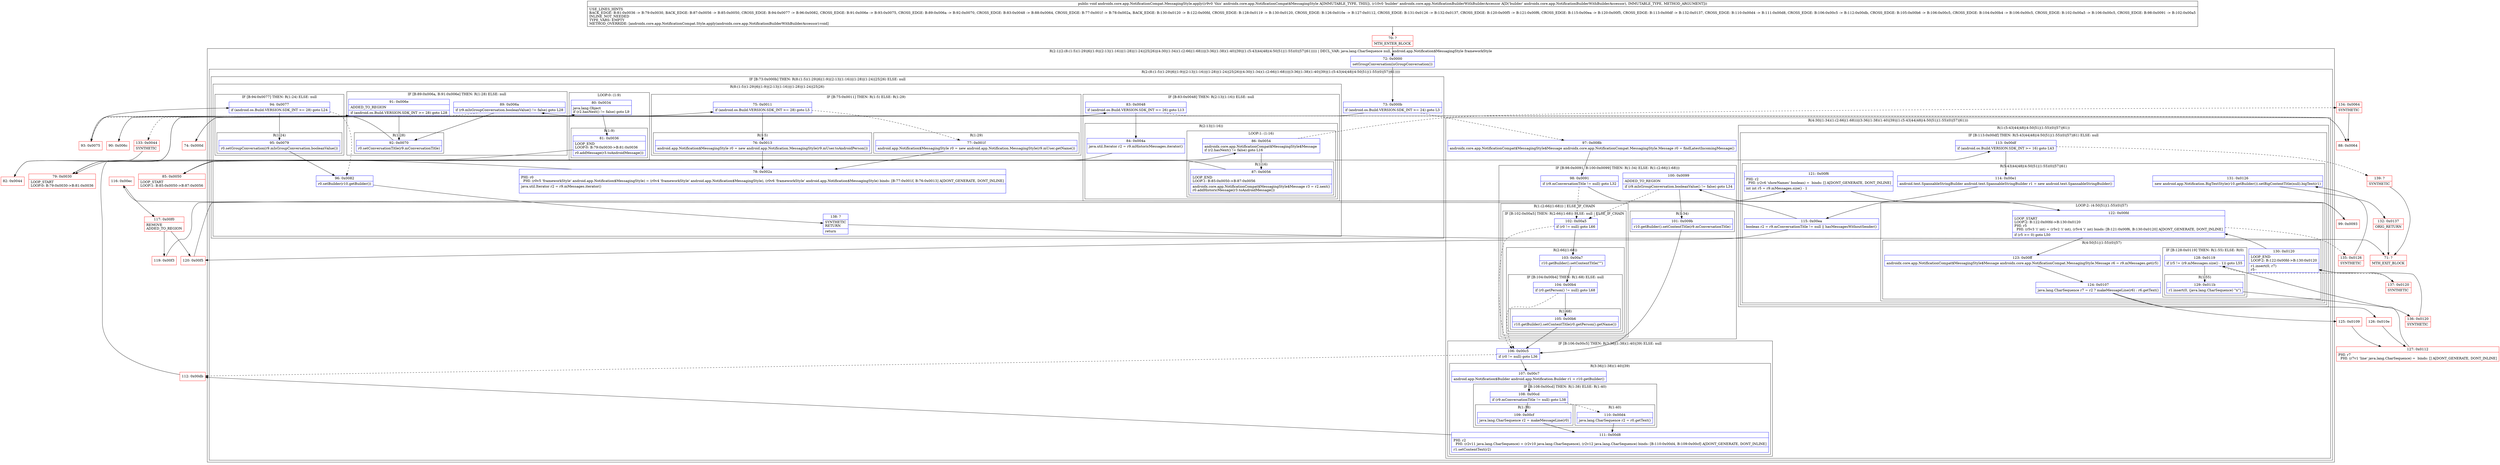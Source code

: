 digraph "CFG forandroidx.core.app.NotificationCompat.MessagingStyle.apply(Landroidx\/core\/app\/NotificationBuilderWithBuilderAccessor;)V" {
subgraph cluster_Region_403753938 {
label = "R(2:1|(2:(8:(1:5)(1:29)|6|(1:9)|(2:13|(1:16))|(1:28)|(1:24)|25|26)|(4:30|(1:34)(1:(2:66|(1:68)))|(3:36|(1:38)(1:40)|39)|(1:(5:43|44|48|(4:50|51|(1:55)(0)|57)|61))))) | DECL_VAR: java.lang.CharSequence null, android.app.Notification$MessagingStyle frameworkStyle\l";
node [shape=record,color=blue];
Node_72 [shape=record,label="{72\:\ 0x0000|setGroupConversation(isGroupConversation())\l}"];
subgraph cluster_Region_47518412 {
label = "R(2:(8:(1:5)(1:29)|6|(1:9)|(2:13|(1:16))|(1:28)|(1:24)|25|26)|(4:30|(1:34)(1:(2:66|(1:68)))|(3:36|(1:38)(1:40)|39)|(1:(5:43|44|48|(4:50|51|(1:55)(0)|57)|61))))";
node [shape=record,color=blue];
subgraph cluster_IfRegion_1510437309 {
label = "IF [B:73:0x000b] THEN: R(8:(1:5)(1:29)|6|(1:9)|(2:13|(1:16))|(1:28)|(1:24)|25|26) ELSE: null";
node [shape=record,color=blue];
Node_73 [shape=record,label="{73\:\ 0x000b|if (android.os.Build.VERSION.SDK_INT \>= 24) goto L3\l}"];
subgraph cluster_Region_1486332063 {
label = "R(8:(1:5)(1:29)|6|(1:9)|(2:13|(1:16))|(1:28)|(1:24)|25|26)";
node [shape=record,color=blue];
subgraph cluster_IfRegion_1187495428 {
label = "IF [B:75:0x0011] THEN: R(1:5) ELSE: R(1:29)";
node [shape=record,color=blue];
Node_75 [shape=record,label="{75\:\ 0x0011|if (android.os.Build.VERSION.SDK_INT \>= 28) goto L5\l}"];
subgraph cluster_Region_747109532 {
label = "R(1:5)";
node [shape=record,color=blue];
Node_76 [shape=record,label="{76\:\ 0x0013|android.app.Notification$MessagingStyle r0 = new android.app.Notification.MessagingStyle(r9.mUser.toAndroidPerson())\l}"];
}
subgraph cluster_Region_255518557 {
label = "R(1:29)";
node [shape=record,color=blue];
Node_77 [shape=record,label="{77\:\ 0x001f|android.app.Notification$MessagingStyle r0 = new android.app.Notification.MessagingStyle(r9.mUser.getName())\l}"];
}
}
Node_78 [shape=record,label="{78\:\ 0x002a|PHI: r0 \l  PHI: (r0v5 'frameworkStyle' android.app.Notification$MessagingStyle) = (r0v4 'frameworkStyle' android.app.Notification$MessagingStyle), (r0v6 'frameworkStyle' android.app.Notification$MessagingStyle) binds: [B:77:0x001f, B:76:0x0013] A[DONT_GENERATE, DONT_INLINE]\l|java.util.Iterator r2 = r9.mMessages.iterator()\l\l}"];
subgraph cluster_LoopRegion_1814988642 {
label = "LOOP:0: (1:9)";
node [shape=record,color=blue];
Node_80 [shape=record,label="{80\:\ 0x0034|java.lang.Object \lif (r2.hasNext() != false) goto L9\l}"];
subgraph cluster_Region_231049667 {
label = "R(1:9)";
node [shape=record,color=blue];
Node_81 [shape=record,label="{81\:\ 0x0036|LOOP_END\lLOOP:0: B:79:0x0030\-\>B:81:0x0036\l|r0.addMessage(r3.toAndroidMessage())\l}"];
}
}
subgraph cluster_IfRegion_1756582844 {
label = "IF [B:83:0x0048] THEN: R(2:13|(1:16)) ELSE: null";
node [shape=record,color=blue];
Node_83 [shape=record,label="{83\:\ 0x0048|if (android.os.Build.VERSION.SDK_INT \>= 26) goto L13\l}"];
subgraph cluster_Region_335542064 {
label = "R(2:13|(1:16))";
node [shape=record,color=blue];
Node_84 [shape=record,label="{84\:\ 0x004a|java.util.Iterator r2 = r9.mHistoricMessages.iterator()\l\l}"];
subgraph cluster_LoopRegion_192051130 {
label = "LOOP:1: (1:16)";
node [shape=record,color=blue];
Node_86 [shape=record,label="{86\:\ 0x0054|androidx.core.app.NotificationCompat$MessagingStyle$Message \lif (r2.hasNext() != false) goto L16\l}"];
subgraph cluster_Region_710442118 {
label = "R(1:16)";
node [shape=record,color=blue];
Node_87 [shape=record,label="{87\:\ 0x0056|LOOP_END\lLOOP:1: B:85:0x0050\-\>B:87:0x0056\l|androidx.core.app.NotificationCompat$MessagingStyle$Message r3 = r2.next()\lr0.addHistoricMessage(r3.toAndroidMessage())\l}"];
}
}
}
}
subgraph cluster_IfRegion_1485104322 {
label = "IF [B:89:0x006a, B:91:0x006e] THEN: R(1:28) ELSE: null";
node [shape=record,color=blue];
Node_89 [shape=record,label="{89\:\ 0x006a|if (r9.mIsGroupConversation.booleanValue() != false) goto L28\l}"];
Node_91 [shape=record,label="{91\:\ 0x006e|ADDED_TO_REGION\l|if (android.os.Build.VERSION.SDK_INT \>= 28) goto L28\l}"];
subgraph cluster_Region_875482773 {
label = "R(1:28)";
node [shape=record,color=blue];
Node_92 [shape=record,label="{92\:\ 0x0070|r0.setConversationTitle(r9.mConversationTitle)\l}"];
}
}
subgraph cluster_IfRegion_754556941 {
label = "IF [B:94:0x0077] THEN: R(1:24) ELSE: null";
node [shape=record,color=blue];
Node_94 [shape=record,label="{94\:\ 0x0077|if (android.os.Build.VERSION.SDK_INT \>= 28) goto L24\l}"];
subgraph cluster_Region_1168921944 {
label = "R(1:24)";
node [shape=record,color=blue];
Node_95 [shape=record,label="{95\:\ 0x0079|r0.setGroupConversation(r9.mIsGroupConversation.booleanValue())\l}"];
}
}
Node_96 [shape=record,label="{96\:\ 0x0082|r0.setBuilder(r10.getBuilder())\l}"];
Node_138 [shape=record,label="{138\:\ ?|SYNTHETIC\lRETURN\l|return\l}"];
}
}
subgraph cluster_Region_1316988409 {
label = "R(4:30|(1:34)(1:(2:66|(1:68)))|(3:36|(1:38)(1:40)|39)|(1:(5:43|44|48|(4:50|51|(1:55)(0)|57)|61)))";
node [shape=record,color=blue];
Node_97 [shape=record,label="{97\:\ 0x008b|androidx.core.app.NotificationCompat$MessagingStyle$Message androidx.core.app.NotificationCompat.MessagingStyle.Message r0 = findLatestIncomingMessage()\l}"];
subgraph cluster_IfRegion_988879835 {
label = "IF [B:98:0x0091, B:100:0x0099] THEN: R(1:34) ELSE: R(1:(2:66|(1:68)))";
node [shape=record,color=blue];
Node_98 [shape=record,label="{98\:\ 0x0091|if (r9.mConversationTitle != null) goto L32\l}"];
Node_100 [shape=record,label="{100\:\ 0x0099|ADDED_TO_REGION\l|if (r9.mIsGroupConversation.booleanValue() != false) goto L34\l}"];
subgraph cluster_Region_2028544118 {
label = "R(1:34)";
node [shape=record,color=blue];
Node_101 [shape=record,label="{101\:\ 0x009b|r10.getBuilder().setContentTitle(r9.mConversationTitle)\l}"];
}
subgraph cluster_Region_435232430 {
label = "R(1:(2:66|(1:68))) | ELSE_IF_CHAIN\l";
node [shape=record,color=blue];
subgraph cluster_IfRegion_404099848 {
label = "IF [B:102:0x00a5] THEN: R(2:66|(1:68)) ELSE: null | ELSE_IF_CHAIN\l";
node [shape=record,color=blue];
Node_102 [shape=record,label="{102\:\ 0x00a5|if (r0 != null) goto L66\l}"];
subgraph cluster_Region_1045470813 {
label = "R(2:66|(1:68))";
node [shape=record,color=blue];
Node_103 [shape=record,label="{103\:\ 0x00a7|r10.getBuilder().setContentTitle(\"\")\l}"];
subgraph cluster_IfRegion_655012335 {
label = "IF [B:104:0x00b4] THEN: R(1:68) ELSE: null";
node [shape=record,color=blue];
Node_104 [shape=record,label="{104\:\ 0x00b4|if (r0.getPerson() != null) goto L68\l}"];
subgraph cluster_Region_1424855330 {
label = "R(1:68)";
node [shape=record,color=blue];
Node_105 [shape=record,label="{105\:\ 0x00b6|r10.getBuilder().setContentTitle(r0.getPerson().getName())\l}"];
}
}
}
}
}
}
subgraph cluster_IfRegion_1729013291 {
label = "IF [B:106:0x00c5] THEN: R(3:36|(1:38)(1:40)|39) ELSE: null";
node [shape=record,color=blue];
Node_106 [shape=record,label="{106\:\ 0x00c5|if (r0 != null) goto L36\l}"];
subgraph cluster_Region_593873101 {
label = "R(3:36|(1:38)(1:40)|39)";
node [shape=record,color=blue];
Node_107 [shape=record,label="{107\:\ 0x00c7|android.app.Notification$Builder android.app.Notification.Builder r1 = r10.getBuilder()\l}"];
subgraph cluster_IfRegion_214791567 {
label = "IF [B:108:0x00cd] THEN: R(1:38) ELSE: R(1:40)";
node [shape=record,color=blue];
Node_108 [shape=record,label="{108\:\ 0x00cd|if (r9.mConversationTitle != null) goto L38\l}"];
subgraph cluster_Region_1328048017 {
label = "R(1:38)";
node [shape=record,color=blue];
Node_109 [shape=record,label="{109\:\ 0x00cf|java.lang.CharSequence r2 = makeMessageLine(r0)\l}"];
}
subgraph cluster_Region_1038033490 {
label = "R(1:40)";
node [shape=record,color=blue];
Node_110 [shape=record,label="{110\:\ 0x00d4|java.lang.CharSequence r2 = r0.getText()\l}"];
}
}
Node_111 [shape=record,label="{111\:\ 0x00d8|PHI: r2 \l  PHI: (r2v11 java.lang.CharSequence) = (r2v10 java.lang.CharSequence), (r2v12 java.lang.CharSequence) binds: [B:110:0x00d4, B:109:0x00cf] A[DONT_GENERATE, DONT_INLINE]\l|r1.setContentText(r2)\l}"];
}
}
subgraph cluster_Region_1024859888 {
label = "R(1:(5:43|44|48|(4:50|51|(1:55)(0)|57)|61))";
node [shape=record,color=blue];
subgraph cluster_IfRegion_738419602 {
label = "IF [B:113:0x00df] THEN: R(5:43|44|48|(4:50|51|(1:55)(0)|57)|61) ELSE: null";
node [shape=record,color=blue];
Node_113 [shape=record,label="{113\:\ 0x00df|if (android.os.Build.VERSION.SDK_INT \>= 16) goto L43\l}"];
subgraph cluster_Region_92520522 {
label = "R(5:43|44|48|(4:50|51|(1:55)(0)|57)|61)";
node [shape=record,color=blue];
Node_114 [shape=record,label="{114\:\ 0x00e1|android.text.SpannableStringBuilder android.text.SpannableStringBuilder r1 = new android.text.SpannableStringBuilder()\l}"];
Node_115 [shape=record,label="{115\:\ 0x00ea|boolean r2 = r9.mConversationTitle != null \|\| hasMessagesWithoutSender()\l}"];
Node_121 [shape=record,label="{121\:\ 0x00f6|PHI: r2 \l  PHI: (r2v6 'showNames' boolean) =  binds: [] A[DONT_GENERATE, DONT_INLINE]\l|int int r5 = r9.mMessages.size() \- 1\l}"];
subgraph cluster_LoopRegion_1597998130 {
label = "LOOP:2: (4:50|51|(1:55)(0)|57)";
node [shape=record,color=blue];
Node_122 [shape=record,label="{122\:\ 0x00fd|LOOP_START\lLOOP:2: B:122:0x00fd\-\>B:130:0x0120\lPHI: r5 \l  PHI: (r5v3 'i' int) = (r5v2 'i' int), (r5v4 'i' int) binds: [B:121:0x00f6, B:130:0x0120] A[DONT_GENERATE, DONT_INLINE]\l|if (r5 \>= 0) goto L50\l}"];
subgraph cluster_Region_456583348 {
label = "R(4:50|51|(1:55)(0)|57)";
node [shape=record,color=blue];
Node_123 [shape=record,label="{123\:\ 0x00ff|androidx.core.app.NotificationCompat$MessagingStyle$Message androidx.core.app.NotificationCompat.MessagingStyle.Message r6 = r9.mMessages.get(r5)\l}"];
Node_124 [shape=record,label="{124\:\ 0x0107|java.lang.CharSequence r7 = r2 ? makeMessageLine(r6) : r6.getText()\l}"];
subgraph cluster_IfRegion_1151704591 {
label = "IF [B:128:0x0119] THEN: R(1:55) ELSE: R(0)";
node [shape=record,color=blue];
Node_128 [shape=record,label="{128\:\ 0x0119|if (r5 != (r9.mMessages.size() \- 1)) goto L55\l}"];
subgraph cluster_Region_388890927 {
label = "R(1:55)";
node [shape=record,color=blue];
Node_129 [shape=record,label="{129\:\ 0x011b|r1.insert(0, (java.lang.CharSequence) \"n\")\l}"];
}
subgraph cluster_Region_370909753 {
label = "R(0)";
node [shape=record,color=blue];
}
}
Node_130 [shape=record,label="{130\:\ 0x0120|LOOP_END\lLOOP:2: B:122:0x00fd\-\>B:130:0x0120\l|r1.insert(0, r7)\lr5\-\-\l}"];
}
}
Node_131 [shape=record,label="{131\:\ 0x0126|new android.app.Notification.BigTextStyle(r10.getBuilder()).setBigContentTitle(null).bigText(r1)\l}"];
}
}
}
}
}
}
Node_70 [shape=record,color=red,label="{70\:\ ?|MTH_ENTER_BLOCK\l}"];
Node_74 [shape=record,color=red,label="{74\:\ 0x000d}"];
Node_79 [shape=record,color=red,label="{79\:\ 0x0030|LOOP_START\lLOOP:0: B:79:0x0030\-\>B:81:0x0036\l}"];
Node_133 [shape=record,color=red,label="{133\:\ 0x0044|SYNTHETIC\l}"];
Node_82 [shape=record,color=red,label="{82\:\ 0x0044}"];
Node_85 [shape=record,color=red,label="{85\:\ 0x0050|LOOP_START\lLOOP:1: B:85:0x0050\-\>B:87:0x0056\l}"];
Node_134 [shape=record,color=red,label="{134\:\ 0x0064|SYNTHETIC\l}"];
Node_88 [shape=record,color=red,label="{88\:\ 0x0064}"];
Node_90 [shape=record,color=red,label="{90\:\ 0x006c}"];
Node_93 [shape=record,color=red,label="{93\:\ 0x0075}"];
Node_71 [shape=record,color=red,label="{71\:\ ?|MTH_EXIT_BLOCK\l}"];
Node_99 [shape=record,color=red,label="{99\:\ 0x0093}"];
Node_112 [shape=record,color=red,label="{112\:\ 0x00db}"];
Node_116 [shape=record,color=red,label="{116\:\ 0x00ec}"];
Node_117 [shape=record,color=red,label="{117\:\ 0x00f0|REMOVE\lADDED_TO_REGION\l}"];
Node_119 [shape=record,color=red,label="{119\:\ 0x00f3}"];
Node_125 [shape=record,color=red,label="{125\:\ 0x0109}"];
Node_127 [shape=record,color=red,label="{127\:\ 0x0112|PHI: r7 \l  PHI: (r7v1 'line' java.lang.CharSequence) =  binds: [] A[DONT_GENERATE, DONT_INLINE]\l}"];
Node_136 [shape=record,color=red,label="{136\:\ 0x0120|SYNTHETIC\l}"];
Node_137 [shape=record,color=red,label="{137\:\ 0x0120|SYNTHETIC\l}"];
Node_126 [shape=record,color=red,label="{126\:\ 0x010e}"];
Node_135 [shape=record,color=red,label="{135\:\ 0x0126|SYNTHETIC\l}"];
Node_132 [shape=record,color=red,label="{132\:\ 0x0137|ORIG_RETURN\l}"];
Node_120 [shape=record,color=red,label="{120\:\ 0x00f5}"];
Node_139 [shape=record,color=red,label="{139\:\ ?|SYNTHETIC\l}"];
MethodNode[shape=record,label="{public void androidx.core.app.NotificationCompat.MessagingStyle.apply((r9v0 'this' androidx.core.app.NotificationCompat$MessagingStyle A[IMMUTABLE_TYPE, THIS]), (r10v0 'builder' androidx.core.app.NotificationBuilderWithBuilderAccessor A[D('builder' androidx.core.app.NotificationBuilderWithBuilderAccessor), IMMUTABLE_TYPE, METHOD_ARGUMENT]))  | USE_LINES_HINTS\lBACK_EDGE: B:81:0x0036 \-\> B:79:0x0030, BACK_EDGE: B:87:0x0056 \-\> B:85:0x0050, CROSS_EDGE: B:94:0x0077 \-\> B:96:0x0082, CROSS_EDGE: B:91:0x006e \-\> B:93:0x0075, CROSS_EDGE: B:89:0x006a \-\> B:92:0x0070, CROSS_EDGE: B:83:0x0048 \-\> B:88:0x0064, CROSS_EDGE: B:77:0x001f \-\> B:78:0x002a, BACK_EDGE: B:130:0x0120 \-\> B:122:0x00fd, CROSS_EDGE: B:128:0x0119 \-\> B:130:0x0120, CROSS_EDGE: B:126:0x010e \-\> B:127:0x0112, CROSS_EDGE: B:131:0x0126 \-\> B:132:0x0137, CROSS_EDGE: B:120:0x00f5 \-\> B:121:0x00f6, CROSS_EDGE: B:115:0x00ea \-\> B:120:0x00f5, CROSS_EDGE: B:113:0x00df \-\> B:132:0x0137, CROSS_EDGE: B:110:0x00d4 \-\> B:111:0x00d8, CROSS_EDGE: B:106:0x00c5 \-\> B:112:0x00db, CROSS_EDGE: B:105:0x00b6 \-\> B:106:0x00c5, CROSS_EDGE: B:104:0x00b4 \-\> B:106:0x00c5, CROSS_EDGE: B:102:0x00a5 \-\> B:106:0x00c5, CROSS_EDGE: B:98:0x0091 \-\> B:102:0x00a5\lINLINE_NOT_NEEDED\lTYPE_VARS: EMPTY\lMETHOD_OVERRIDE: [androidx.core.app.NotificationCompat.Style.apply(androidx.core.app.NotificationBuilderWithBuilderAccessor):void]\l}"];
MethodNode -> Node_70;Node_72 -> Node_73;
Node_73 -> Node_74;
Node_73 -> Node_97[style=dashed];
Node_75 -> Node_76;
Node_75 -> Node_77[style=dashed];
Node_76 -> Node_78;
Node_77 -> Node_78;
Node_78 -> Node_79;
Node_80 -> Node_81;
Node_80 -> Node_133[style=dashed];
Node_81 -> Node_79;
Node_83 -> Node_84;
Node_83 -> Node_88[style=dashed];
Node_84 -> Node_85;
Node_86 -> Node_87;
Node_86 -> Node_134[style=dashed];
Node_87 -> Node_85;
Node_89 -> Node_90[style=dashed];
Node_89 -> Node_92;
Node_91 -> Node_92;
Node_91 -> Node_93[style=dashed];
Node_92 -> Node_93;
Node_94 -> Node_95;
Node_94 -> Node_96[style=dashed];
Node_95 -> Node_96;
Node_96 -> Node_138;
Node_138 -> Node_71;
Node_97 -> Node_98;
Node_98 -> Node_99;
Node_98 -> Node_102[style=dashed];
Node_100 -> Node_101;
Node_100 -> Node_102[style=dashed];
Node_101 -> Node_106;
Node_102 -> Node_103;
Node_102 -> Node_106[style=dashed];
Node_103 -> Node_104;
Node_104 -> Node_105;
Node_104 -> Node_106[style=dashed];
Node_105 -> Node_106;
Node_106 -> Node_107;
Node_106 -> Node_112[style=dashed];
Node_107 -> Node_108;
Node_108 -> Node_109;
Node_108 -> Node_110[style=dashed];
Node_109 -> Node_111;
Node_110 -> Node_111;
Node_111 -> Node_112;
Node_113 -> Node_114;
Node_113 -> Node_139[style=dashed];
Node_114 -> Node_115;
Node_115 -> Node_116;
Node_115 -> Node_120;
Node_121 -> Node_122;
Node_122 -> Node_123;
Node_122 -> Node_135[style=dashed];
Node_123 -> Node_124;
Node_124 -> Node_125;
Node_124 -> Node_126;
Node_128 -> Node_129;
Node_128 -> Node_137[style=dashed];
Node_129 -> Node_136;
Node_130 -> Node_122;
Node_131 -> Node_132;
Node_70 -> Node_72;
Node_74 -> Node_75;
Node_79 -> Node_80;
Node_133 -> Node_82;
Node_82 -> Node_83;
Node_85 -> Node_86;
Node_134 -> Node_88;
Node_88 -> Node_89;
Node_90 -> Node_91;
Node_93 -> Node_94;
Node_99 -> Node_100;
Node_112 -> Node_113;
Node_116 -> Node_117;
Node_117 -> Node_119;
Node_117 -> Node_120;
Node_119 -> Node_121;
Node_125 -> Node_127;
Node_127 -> Node_128;
Node_136 -> Node_130;
Node_137 -> Node_130;
Node_126 -> Node_127;
Node_135 -> Node_131;
Node_132 -> Node_71;
Node_120 -> Node_121;
Node_139 -> Node_71;
}

